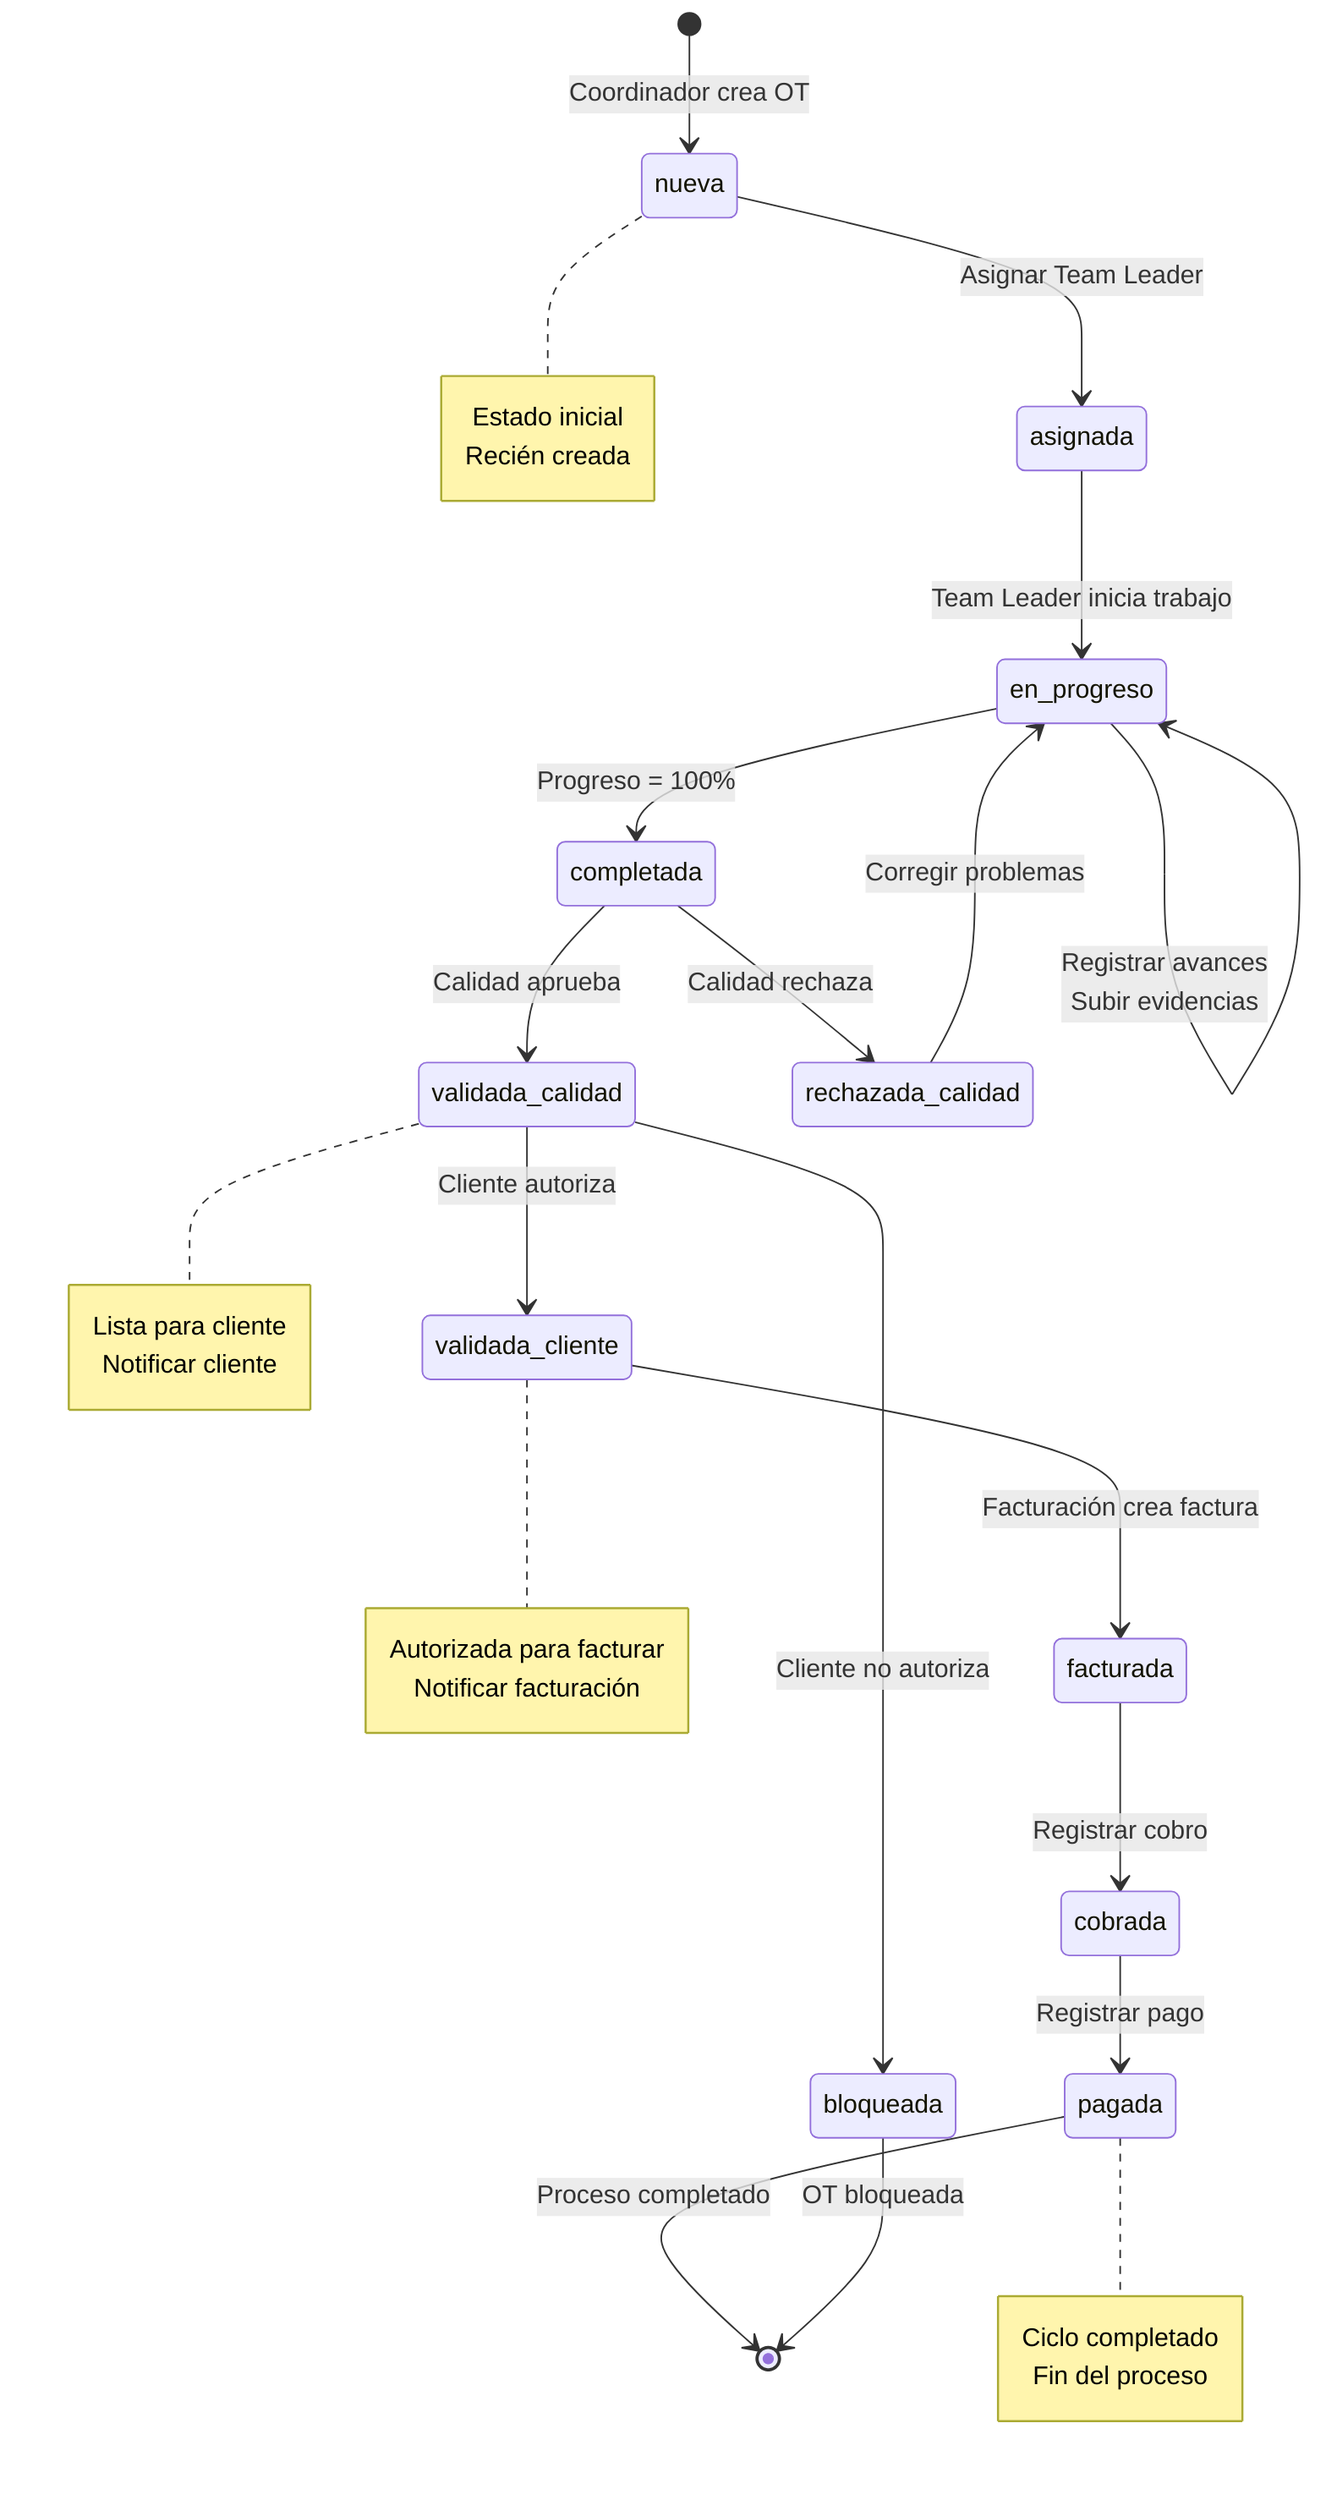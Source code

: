 ﻿stateDiagram-v2
    [*] --> nueva: Coordinador crea OT
    
    nueva --> asignada: Asignar Team Leader
    asignada --> en_progreso: Team Leader inicia trabajo
    
    en_progreso --> en_progreso: Registrar avances<br/>Subir evidencias
    en_progreso --> completada: Progreso = 100%
    
    completada --> validada_calidad: Calidad aprueba
    completada --> rechazada_calidad: Calidad rechaza
    
    rechazada_calidad --> en_progreso: Corregir problemas
    
    validada_calidad --> validada_cliente: Cliente autoriza
    validada_calidad --> bloqueada: Cliente no autoriza
    
    validada_cliente --> facturada: Facturación crea factura
    facturada --> cobrada: Registrar cobro
    cobrada --> pagada: Registrar pago
    
    pagada --> [*]: Proceso completado
    bloqueada --> [*]: OT bloqueada
    
    note right of nueva
        Estado inicial
        Recién creada
    end note
    
    note right of validada_calidad
        Lista para cliente
        Notificar cliente
    end note
    
    note right of validada_cliente
        Autorizada para facturar
        Notificar facturación
    end note
    
    note right of pagada
        Ciclo completado
        Fin del proceso
    end note